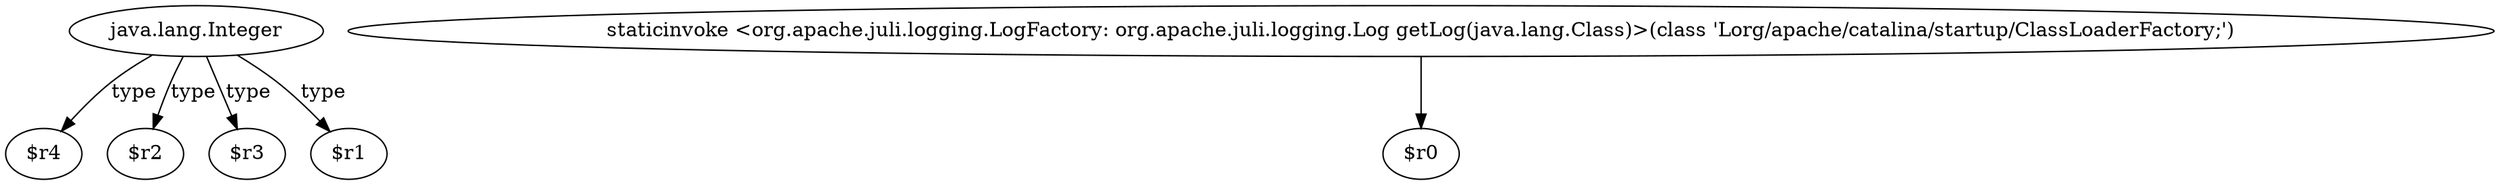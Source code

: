 digraph g {
0[label="java.lang.Integer"]
1[label="$r4"]
0->1[label="type"]
2[label="$r2"]
0->2[label="type"]
3[label="$r3"]
0->3[label="type"]
4[label="staticinvoke <org.apache.juli.logging.LogFactory: org.apache.juli.logging.Log getLog(java.lang.Class)>(class 'Lorg/apache/catalina/startup/ClassLoaderFactory;')"]
5[label="$r0"]
4->5[label=""]
6[label="$r1"]
0->6[label="type"]
}